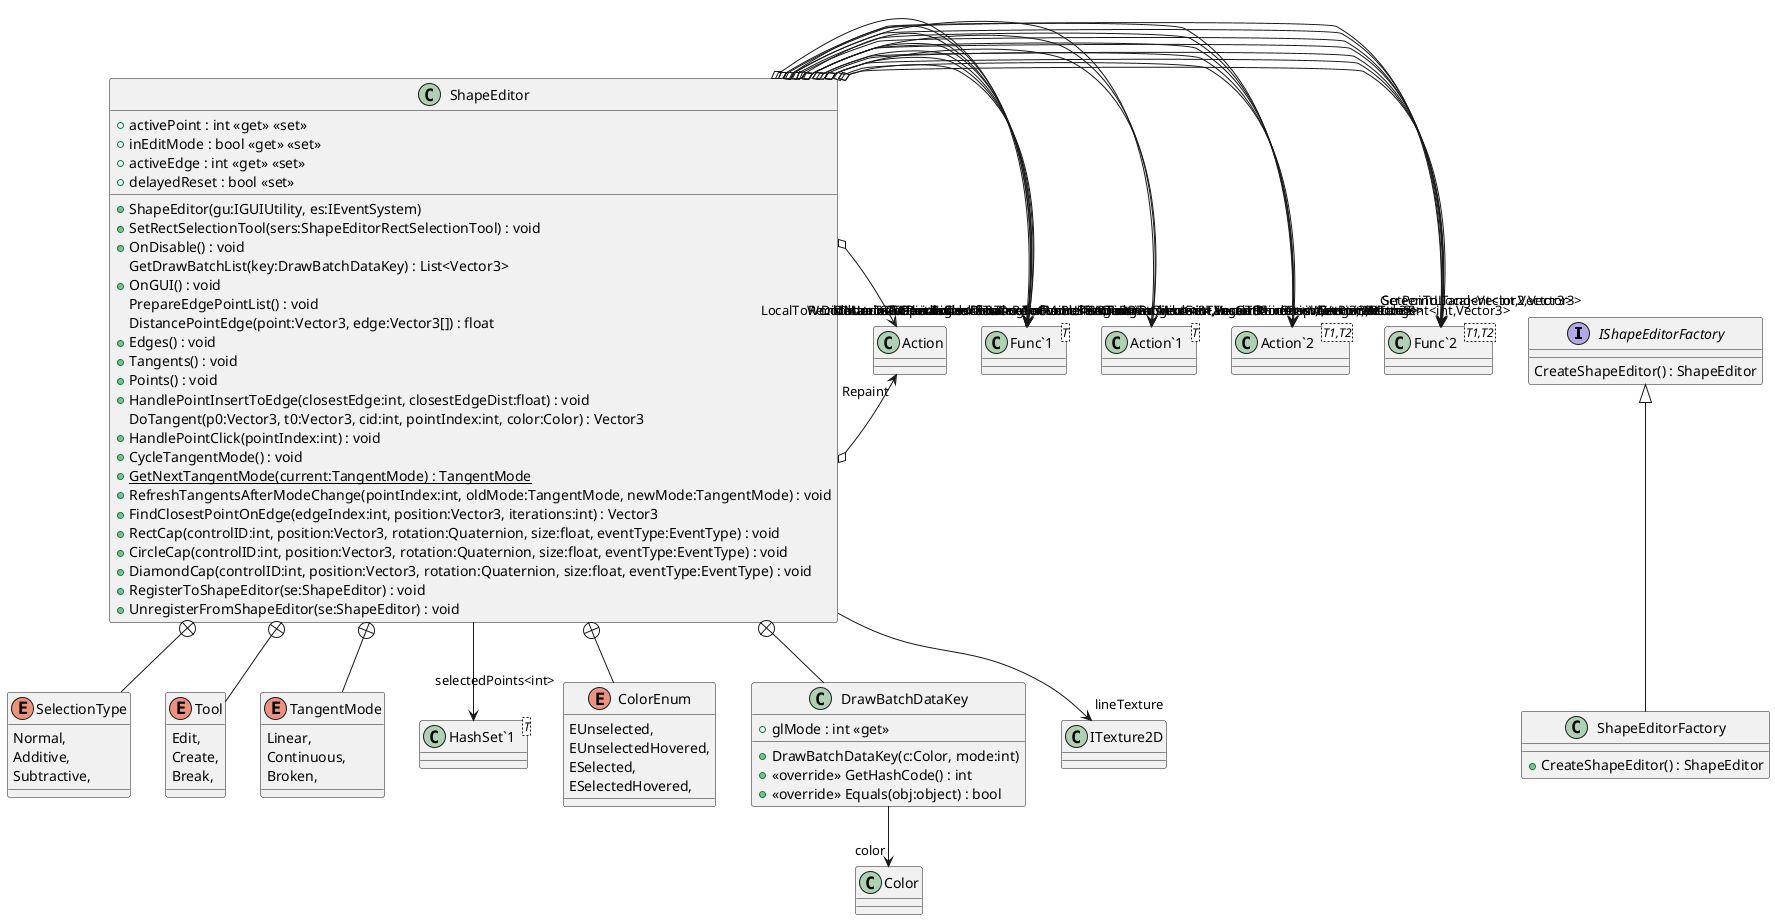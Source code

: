 @startuml
interface IShapeEditorFactory {
    CreateShapeEditor() : ShapeEditor
}
class ShapeEditorFactory {
    + CreateShapeEditor() : ShapeEditor
}
class ShapeEditor {
    + activePoint : int <<get>> <<set>>
    + inEditMode : bool <<get>> <<set>>
    + activeEdge : int <<get>> <<set>>
    + delayedReset : bool <<set>>
    + ShapeEditor(gu:IGUIUtility, es:IEventSystem)
    + SetRectSelectionTool(sers:ShapeEditorRectSelectionTool) : void
    + OnDisable() : void
    GetDrawBatchList(key:DrawBatchDataKey) : List<Vector3>
    + OnGUI() : void
    PrepareEdgePointList() : void
    DistancePointEdge(point:Vector3, edge:Vector3[]) : float
    + Edges() : void
    + Tangents() : void
    + Points() : void
    + HandlePointInsertToEdge(closestEdge:int, closestEdgeDist:float) : void
    DoTangent(p0:Vector3, t0:Vector3, cid:int, pointIndex:int, color:Color) : Vector3
    + HandlePointClick(pointIndex:int) : void
    + CycleTangentMode() : void
    + {static} GetNextTangentMode(current:TangentMode) : TangentMode
    + RefreshTangentsAfterModeChange(pointIndex:int, oldMode:TangentMode, newMode:TangentMode) : void
    + FindClosestPointOnEdge(edgeIndex:int, position:Vector3, iterations:int) : Vector3
    + RectCap(controlID:int, position:Vector3, rotation:Quaternion, size:float, eventType:EventType) : void
    + CircleCap(controlID:int, position:Vector3, rotation:Quaternion, size:float, eventType:EventType) : void
    + DiamondCap(controlID:int, position:Vector3, rotation:Quaternion, size:float, eventType:EventType) : void
    + RegisterToShapeEditor(se:ShapeEditor) : void
    + UnregisterFromShapeEditor(se:ShapeEditor) : void
}
enum SelectionType {
    Normal,
    Additive,
    Subtractive,
}
enum Tool {
    Edit,
    Create,
    Break,
}
enum TangentMode {
    Linear,
    Continuous,
    Broken,
}
class "Func`2"<T1,T2> {
}
class "Action`2"<T1,T2> {
}
class "Action`1"<T> {
}
class "Func`1"<T> {
}
class "HashSet`1"<T> {
}
enum ColorEnum {
    EUnselected,
    EUnselectedHovered,
    ESelected,
    ESelectedHovered,
}
class DrawBatchDataKey {
    + glMode : int <<get>>
    + DrawBatchDataKey(c:Color, mode:int)
    + <<override>> GetHashCode() : int
    + <<override>> Equals(obj:object) : bool
}
IShapeEditorFactory <|-- ShapeEditorFactory
ShapeEditor o-> "GetPointPosition<int,Vector3>" "Func`2"
ShapeEditor o-> "SetPointPosition<int,Vector3>" "Action`2"
ShapeEditor o-> "GetPointLTangent<int,Vector3>" "Func`2"
ShapeEditor o-> "SetPointLTangent<int,Vector3>" "Action`2"
ShapeEditor o-> "GetPointRTangent<int,Vector3>" "Func`2"
ShapeEditor o-> "SetPointRTangent<int,Vector3>" "Action`2"
ShapeEditor o-> "GetTangentMode<int,TangentMode>" "Func`2"
ShapeEditor o-> "SetTangentMode<int,TangentMode>" "Action`2"
ShapeEditor o-> "InsertPointAt<int,Vector3>" "Action`2"
ShapeEditor o-> "RemovePointAt<int>" "Action`1"
ShapeEditor o-> "GetPointsCount<int>" "Func`1"
ShapeEditor o-> "ScreenToLocal<Vector2,Vector3>" "Func`2"
ShapeEditor o-> "LocalToScreen<Vector3,Vector2>" "Func`2"
ShapeEditor o-> "LocalToWorldMatrix<Matrix4x4>" "Func`1"
ShapeEditor o-> "DistanceToRectangle<DistanceToControl>" "Func`1"
ShapeEditor o-> "DistanceToDiamond<DistanceToControl>" "Func`1"
ShapeEditor o-> "DistanceToCircle<DistanceToControl>" "Func`1"
ShapeEditor o-> "Repaint" Action
ShapeEditor o-> "RecordUndo" Action
ShapeEditor o-> "Snap<Vector3,Vector3>" "Func`2"
ShapeEditor o-> "Frame<Bounds>" "Action`1"
ShapeEditor o-> "OnPointClick<int>" "Action`1"
ShapeEditor o-> "OpenEnded<bool>" "Func`1"
ShapeEditor o-> "GetHandleSize<float>" "Func`1"
ShapeEditor --> "lineTexture" ITexture2D
ShapeEditor --> "selectedPoints<int>" "HashSet`1"
ShapeEditor +-- SelectionType
ShapeEditor +-- Tool
ShapeEditor +-- TangentMode
ShapeEditor +-- ColorEnum
ShapeEditor +-- DrawBatchDataKey
DrawBatchDataKey --> "color" Color
@enduml
